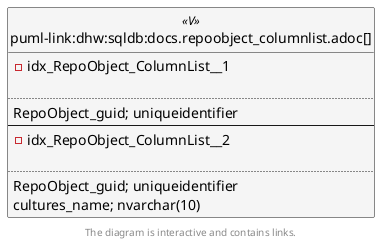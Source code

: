 @startuml
left to right direction
'top to bottom direction
hide circle
'avoide "." issues:
set namespaceSeparator none


skinparam class {
  BackgroundColor White
  BackgroundColor<<FN>> Yellow
  BackgroundColor<<FS>> Yellow
  BackgroundColor<<FT>> LightGray
  BackgroundColor<<IF>> Yellow
  BackgroundColor<<IS>> Yellow
  BackgroundColor<<P>> Aqua
  BackgroundColor<<PC>> Aqua
  BackgroundColor<<SN>> Yellow
  BackgroundColor<<SO>> SlateBlue
  BackgroundColor<<TF>> LightGray
  BackgroundColor<<TR>> Tomato
  BackgroundColor<<U>> White
  BackgroundColor<<V>> WhiteSmoke
  BackgroundColor<<X>> Aqua
  BackgroundColor<<external>> AliceBlue
}


entity "puml-link:dhw:sqldb:docs.repoobject_columnlist.adoc[]" as docs.RepoObject_ColumnList << V >> {
- idx_RepoObject_ColumnList__1

..
RepoObject_guid; uniqueidentifier
--
- idx_RepoObject_ColumnList__2

..
RepoObject_guid; uniqueidentifier
cultures_name; nvarchar(10)
}

footer The diagram is interactive and contains links.
@enduml

